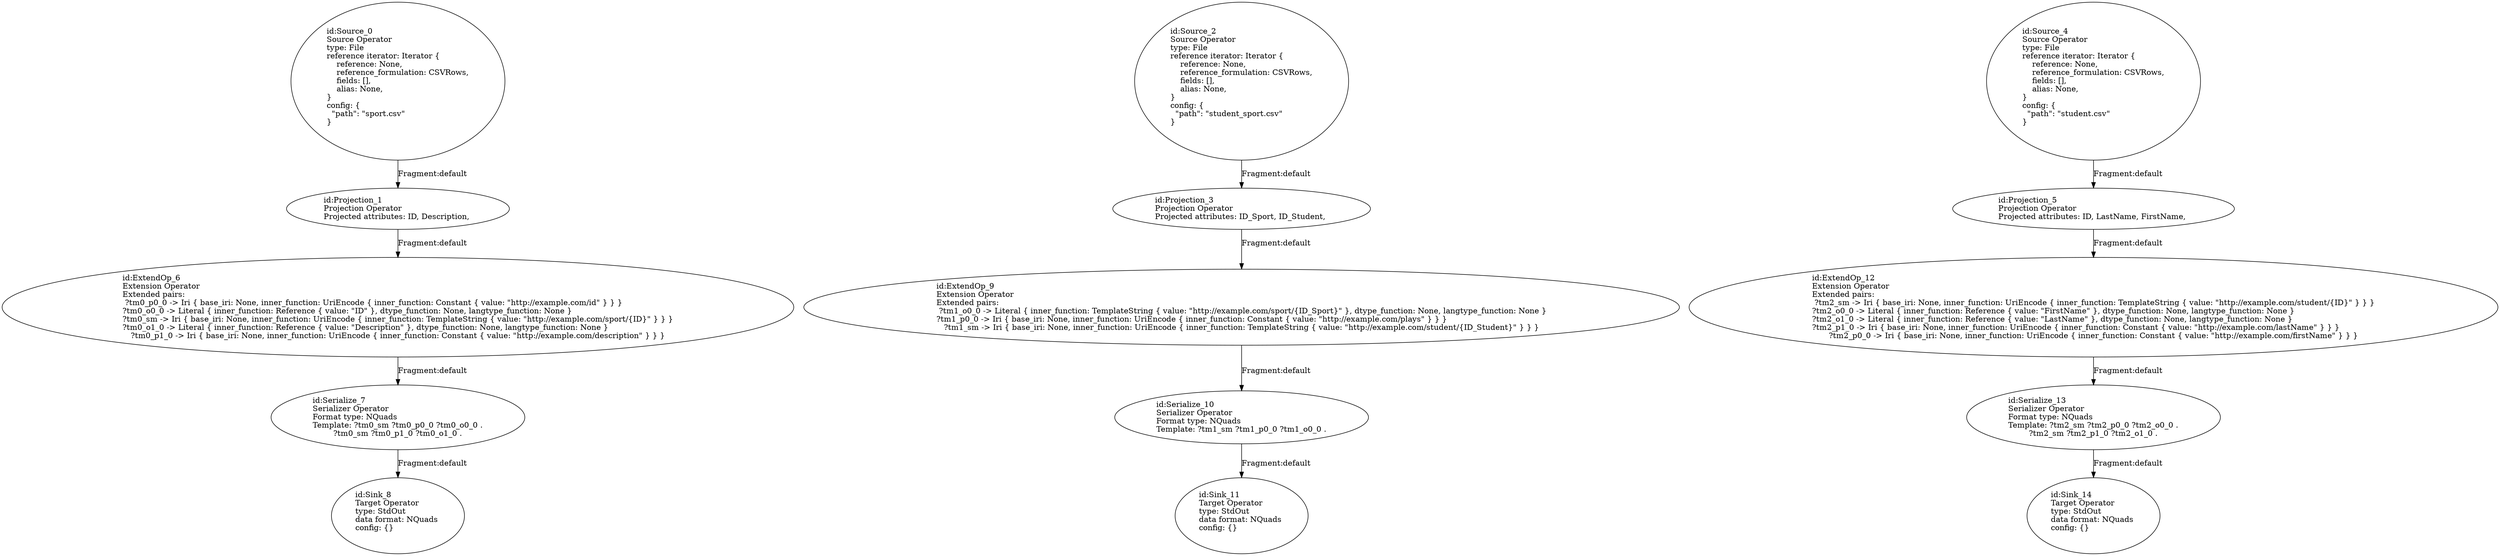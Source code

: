 digraph {
    0 [ label = "id:Source_0 \lSource Operator\ltype: File \lreference iterator: Iterator {\l    reference: None,\l    reference_formulation: CSVRows,\l    fields: [],\l    alias: None,\l} \lconfig: {\l  \"path\": \"sport.csv\"\l}\l             " ]
    1 [ label = "id:Projection_1 \lProjection Operator\lProjected attributes: ID, Description, " ]
    2 [ label = "id:Source_2 \lSource Operator\ltype: File \lreference iterator: Iterator {\l    reference: None,\l    reference_formulation: CSVRows,\l    fields: [],\l    alias: None,\l} \lconfig: {\l  \"path\": \"student_sport.csv\"\l}\l             " ]
    3 [ label = "id:Projection_3 \lProjection Operator\lProjected attributes: ID_Sport, ID_Student, " ]
    4 [ label = "id:Source_4 \lSource Operator\ltype: File \lreference iterator: Iterator {\l    reference: None,\l    reference_formulation: CSVRows,\l    fields: [],\l    alias: None,\l} \lconfig: {\l  \"path\": \"student.csv\"\l}\l             " ]
    5 [ label = "id:Projection_5 \lProjection Operator\lProjected attributes: ID, LastName, FirstName, " ]
    6 [ label = "id:ExtendOp_6 \lExtension Operator\lExtended pairs: \l ?tm0_p0_0 -> Iri { base_iri: None, inner_function: UriEncode { inner_function: Constant { value: \"http://example.com/id\" } } }\l?tm0_o0_0 -> Literal { inner_function: Reference { value: \"ID\" }, dtype_function: None, langtype_function: None }\l?tm0_sm -> Iri { base_iri: None, inner_function: UriEncode { inner_function: TemplateString { value: \"http://example.com/sport/{ID}\" } } }\l?tm0_o1_0 -> Literal { inner_function: Reference { value: \"Description\" }, dtype_function: None, langtype_function: None }\l?tm0_p1_0 -> Iri { base_iri: None, inner_function: UriEncode { inner_function: Constant { value: \"http://example.com/description\" } } }" ]
    7 [ label = "id:Serialize_7 \lSerializer Operator\lFormat type: NQuads\lTemplate: ?tm0_sm ?tm0_p0_0 ?tm0_o0_0 .\l?tm0_sm ?tm0_p1_0 ?tm0_o1_0 ." ]
    8 [ label = "id:Sink_8 \lTarget Operator\ltype: StdOut \ldata format: NQuads \lconfig: {}\l             " ]
    9 [ label = "id:ExtendOp_9 \lExtension Operator\lExtended pairs: \l ?tm1_o0_0 -> Literal { inner_function: TemplateString { value: \"http://example.com/sport/{ID_Sport}\" }, dtype_function: None, langtype_function: None }\l?tm1_p0_0 -> Iri { base_iri: None, inner_function: UriEncode { inner_function: Constant { value: \"http://example.com/plays\" } } }\l?tm1_sm -> Iri { base_iri: None, inner_function: UriEncode { inner_function: TemplateString { value: \"http://example.com/student/{ID_Student}\" } } }" ]
    10 [ label = "id:Serialize_10 \lSerializer Operator\lFormat type: NQuads\lTemplate: ?tm1_sm ?tm1_p0_0 ?tm1_o0_0 ." ]
    11 [ label = "id:Sink_11 \lTarget Operator\ltype: StdOut \ldata format: NQuads \lconfig: {}\l             " ]
    12 [ label = "id:ExtendOp_12 \lExtension Operator\lExtended pairs: \l ?tm2_sm -> Iri { base_iri: None, inner_function: UriEncode { inner_function: TemplateString { value: \"http://example.com/student/{ID}\" } } }\l?tm2_o0_0 -> Literal { inner_function: Reference { value: \"FirstName\" }, dtype_function: None, langtype_function: None }\l?tm2_o1_0 -> Literal { inner_function: Reference { value: \"LastName\" }, dtype_function: None, langtype_function: None }\l?tm2_p1_0 -> Iri { base_iri: None, inner_function: UriEncode { inner_function: Constant { value: \"http://example.com/lastName\" } } }\l?tm2_p0_0 -> Iri { base_iri: None, inner_function: UriEncode { inner_function: Constant { value: \"http://example.com/firstName\" } } }" ]
    13 [ label = "id:Serialize_13 \lSerializer Operator\lFormat type: NQuads\lTemplate: ?tm2_sm ?tm2_p0_0 ?tm2_o0_0 .\l?tm2_sm ?tm2_p1_0 ?tm2_o1_0 ." ]
    14 [ label = "id:Sink_14 \lTarget Operator\ltype: StdOut \ldata format: NQuads \lconfig: {}\l             " ]
    0 -> 1 [ label = "Fragment:default" ]
    2 -> 3 [ label = "Fragment:default" ]
    4 -> 5 [ label = "Fragment:default" ]
    1 -> 6 [ label = "Fragment:default" ]
    6 -> 7 [ label = "Fragment:default" ]
    7 -> 8 [ label = "Fragment:default" ]
    3 -> 9 [ label = "Fragment:default" ]
    9 -> 10 [ label = "Fragment:default" ]
    10 -> 11 [ label = "Fragment:default" ]
    5 -> 12 [ label = "Fragment:default" ]
    12 -> 13 [ label = "Fragment:default" ]
    13 -> 14 [ label = "Fragment:default" ]
}
